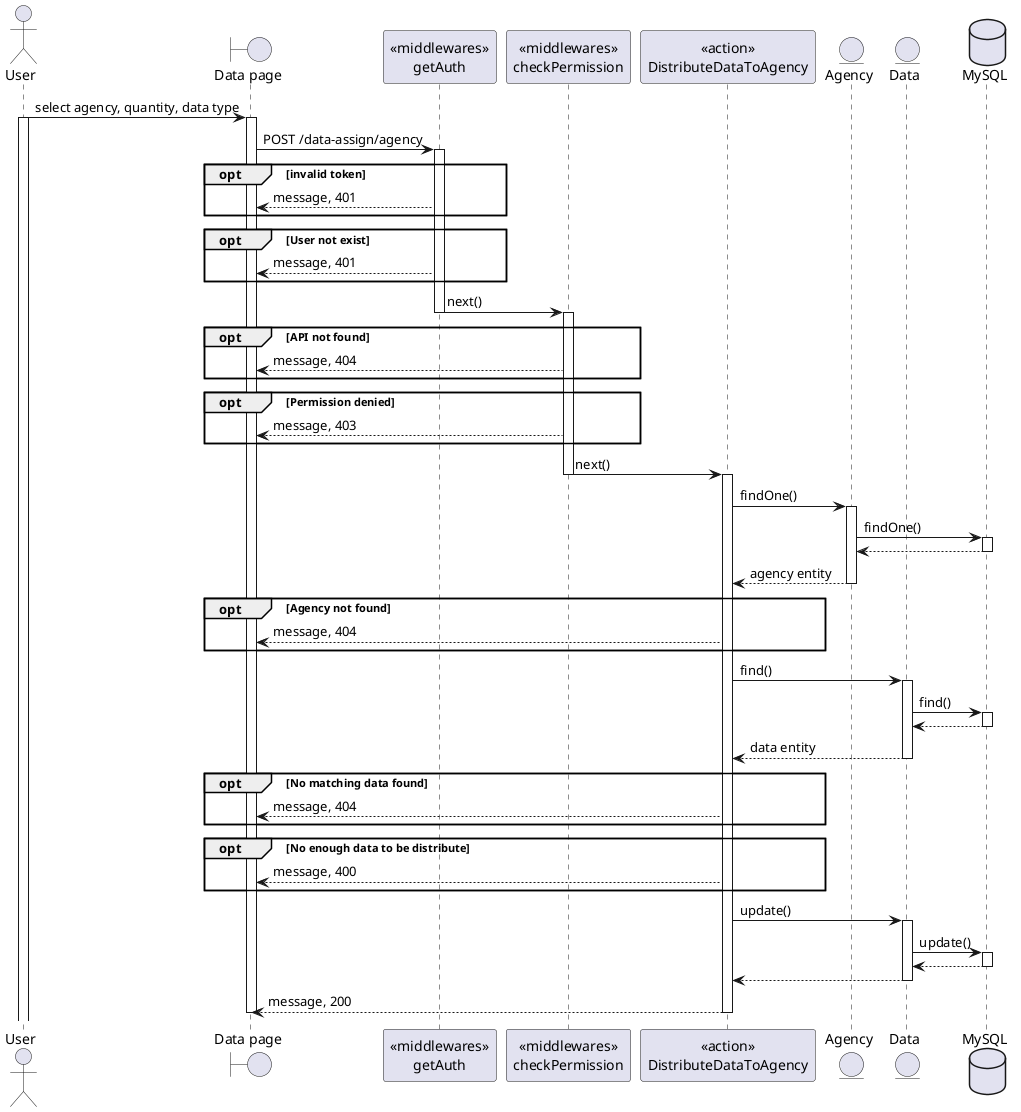 @startuml
actor User
boundary "Data page" as Client
participant "<<middlewares>>\ngetAuth" as mid1
participant "<<middlewares>>\ncheckPermission" as mid2
participant "<<action>>\nDistributeDataToAgency" as Controller
entity "Agency" as Model1
entity "Data" as Model2

database "MySQL" as DB

User -> Client: select agency, quantity, data type
activate User
activate Client
Client -> mid1: POST /data-assign/agency
activate mid1
opt invalid token
    mid1 --> Client: message, 401
end
opt User not exist
    mid1 --> Client: message, 401
end
mid1 -> mid2: next()
deactivate mid1
activate mid2
opt API not found
    mid2 --> Client: message, 404
end
opt Permission denied
    mid2 --> Client: message, 403
end
mid2 -> Controller: next()
deactivate mid2
activate Controller

Controller -> Model1: findOne()
activate Model1
Model1 -> DB: findOne()
activate DB
DB --> Model1
deactivate DB
Model1 --> Controller: agency entity
deactivate Model1
opt Agency not found
    Controller --> Client: message, 404
end
Controller -> Model2: find()
activate Model2
Model2 -> DB: find()
activate DB
DB --> Model2
deactivate DB
Model2 --> Controller: data entity
deactivate Model2
opt No matching data found
    Controller --> Client: message, 404
end
opt No enough data to be distribute
    Controller --> Client: message, 400
end
Controller -> Model2: update()
activate Model2
Model2 -> DB: update()
activate DB
DB --> Model2
deactivate DB
Model2 --> Controller
deactivate Model2
Controller --> Client: message, 200
deactivate Controller
deactivate Client

@enduml
